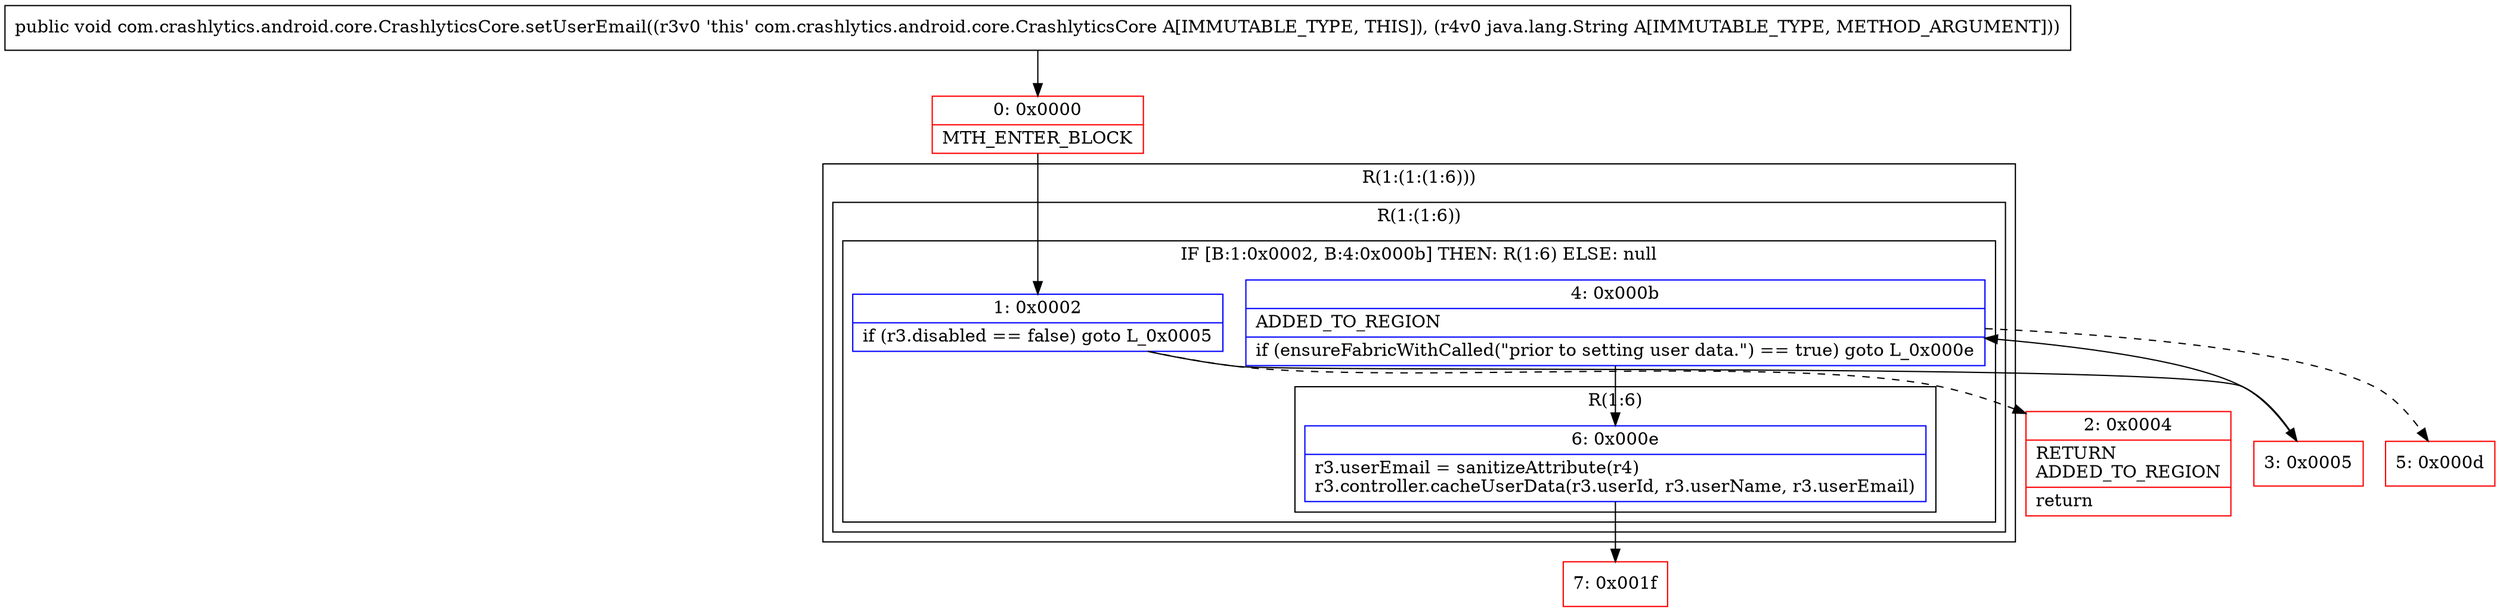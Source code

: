digraph "CFG forcom.crashlytics.android.core.CrashlyticsCore.setUserEmail(Ljava\/lang\/String;)V" {
subgraph cluster_Region_371873300 {
label = "R(1:(1:(1:6)))";
node [shape=record,color=blue];
subgraph cluster_Region_1015692818 {
label = "R(1:(1:6))";
node [shape=record,color=blue];
subgraph cluster_IfRegion_1575638617 {
label = "IF [B:1:0x0002, B:4:0x000b] THEN: R(1:6) ELSE: null";
node [shape=record,color=blue];
Node_1 [shape=record,label="{1\:\ 0x0002|if (r3.disabled == false) goto L_0x0005\l}"];
Node_4 [shape=record,label="{4\:\ 0x000b|ADDED_TO_REGION\l|if (ensureFabricWithCalled(\"prior to setting user data.\") == true) goto L_0x000e\l}"];
subgraph cluster_Region_905493531 {
label = "R(1:6)";
node [shape=record,color=blue];
Node_6 [shape=record,label="{6\:\ 0x000e|r3.userEmail = sanitizeAttribute(r4)\lr3.controller.cacheUserData(r3.userId, r3.userName, r3.userEmail)\l}"];
}
}
}
}
Node_0 [shape=record,color=red,label="{0\:\ 0x0000|MTH_ENTER_BLOCK\l}"];
Node_2 [shape=record,color=red,label="{2\:\ 0x0004|RETURN\lADDED_TO_REGION\l|return\l}"];
Node_3 [shape=record,color=red,label="{3\:\ 0x0005}"];
Node_5 [shape=record,color=red,label="{5\:\ 0x000d}"];
Node_7 [shape=record,color=red,label="{7\:\ 0x001f}"];
MethodNode[shape=record,label="{public void com.crashlytics.android.core.CrashlyticsCore.setUserEmail((r3v0 'this' com.crashlytics.android.core.CrashlyticsCore A[IMMUTABLE_TYPE, THIS]), (r4v0 java.lang.String A[IMMUTABLE_TYPE, METHOD_ARGUMENT])) }"];
MethodNode -> Node_0;
Node_1 -> Node_2[style=dashed];
Node_1 -> Node_3;
Node_4 -> Node_5[style=dashed];
Node_4 -> Node_6;
Node_6 -> Node_7;
Node_0 -> Node_1;
Node_3 -> Node_4;
}

